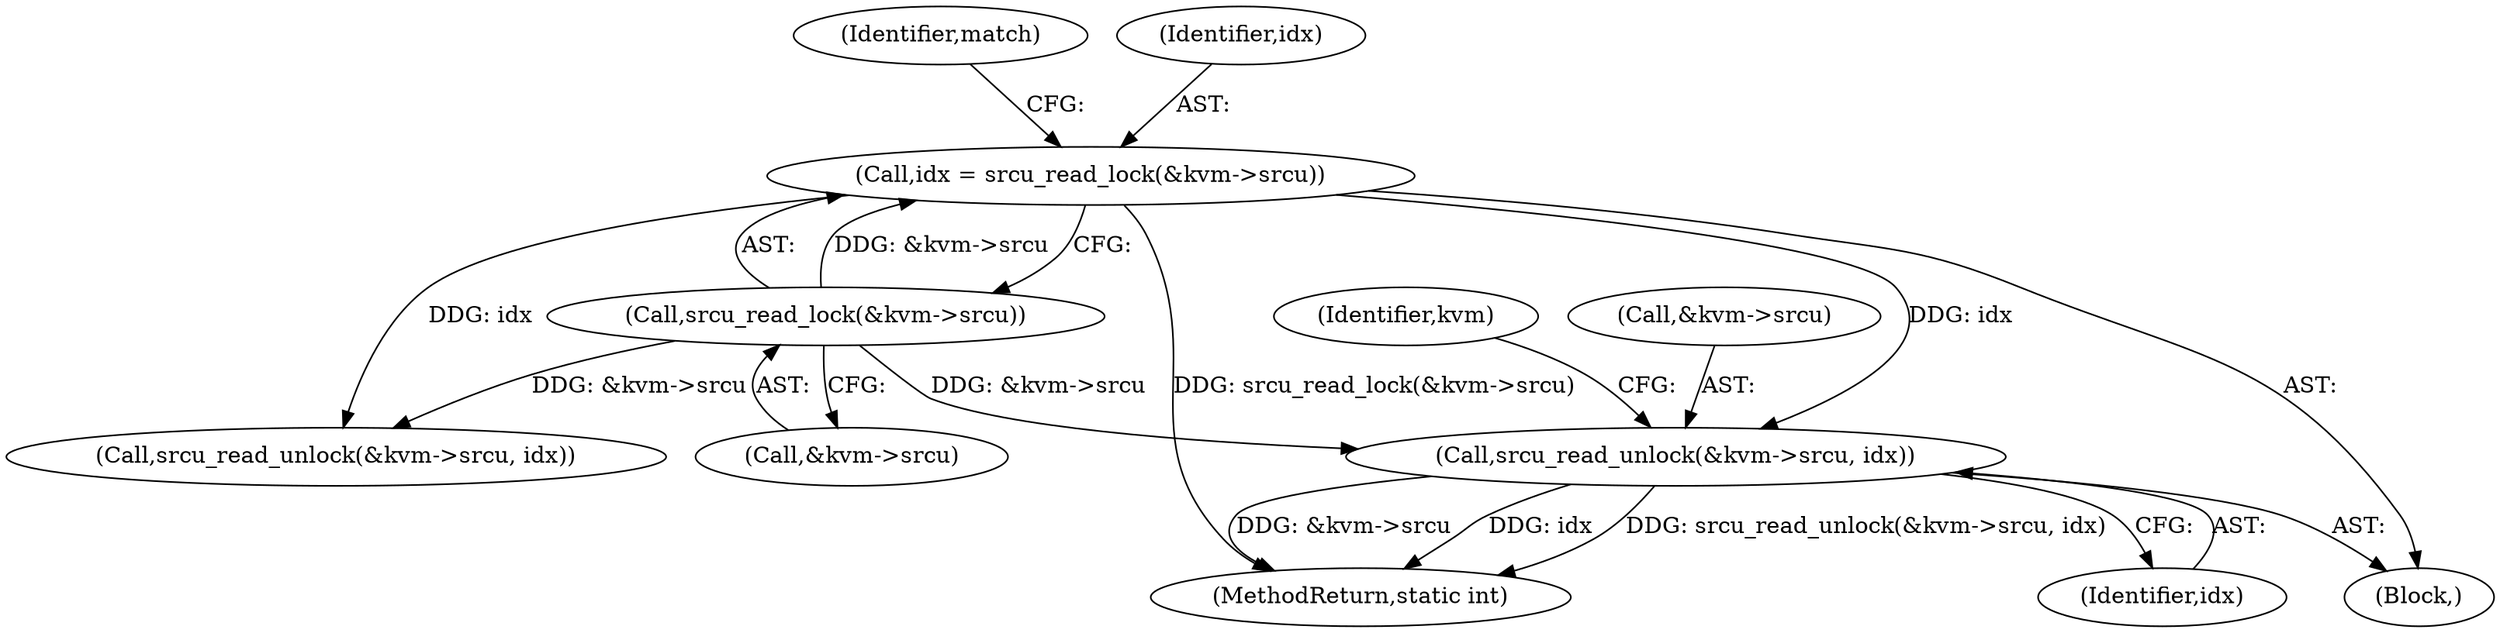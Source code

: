 digraph "0_linux_c4e7f9022e506c6635a5037713c37118e23193e4@API" {
"1000348" [label="(Call,srcu_read_unlock(&kvm->srcu, idx))"];
"1000131" [label="(Call,srcu_read_lock(&kvm->srcu))"];
"1000129" [label="(Call,idx = srcu_read_lock(&kvm->srcu))"];
"1000105" [label="(Block,)"];
"1000357" [label="(Identifier,kvm)"];
"1000398" [label="(MethodReturn,static int)"];
"1000353" [label="(Identifier,idx)"];
"1000131" [label="(Call,srcu_read_lock(&kvm->srcu))"];
"1000132" [label="(Call,&kvm->srcu)"];
"1000129" [label="(Call,idx = srcu_read_lock(&kvm->srcu))"];
"1000137" [label="(Identifier,match)"];
"1000349" [label="(Call,&kvm->srcu)"];
"1000130" [label="(Identifier,idx)"];
"1000348" [label="(Call,srcu_read_unlock(&kvm->srcu, idx))"];
"1000385" [label="(Call,srcu_read_unlock(&kvm->srcu, idx))"];
"1000348" -> "1000105"  [label="AST: "];
"1000348" -> "1000353"  [label="CFG: "];
"1000349" -> "1000348"  [label="AST: "];
"1000353" -> "1000348"  [label="AST: "];
"1000357" -> "1000348"  [label="CFG: "];
"1000348" -> "1000398"  [label="DDG: &kvm->srcu"];
"1000348" -> "1000398"  [label="DDG: idx"];
"1000348" -> "1000398"  [label="DDG: srcu_read_unlock(&kvm->srcu, idx)"];
"1000131" -> "1000348"  [label="DDG: &kvm->srcu"];
"1000129" -> "1000348"  [label="DDG: idx"];
"1000131" -> "1000129"  [label="AST: "];
"1000131" -> "1000132"  [label="CFG: "];
"1000132" -> "1000131"  [label="AST: "];
"1000129" -> "1000131"  [label="CFG: "];
"1000131" -> "1000129"  [label="DDG: &kvm->srcu"];
"1000131" -> "1000385"  [label="DDG: &kvm->srcu"];
"1000129" -> "1000105"  [label="AST: "];
"1000130" -> "1000129"  [label="AST: "];
"1000137" -> "1000129"  [label="CFG: "];
"1000129" -> "1000398"  [label="DDG: srcu_read_lock(&kvm->srcu)"];
"1000129" -> "1000385"  [label="DDG: idx"];
}
